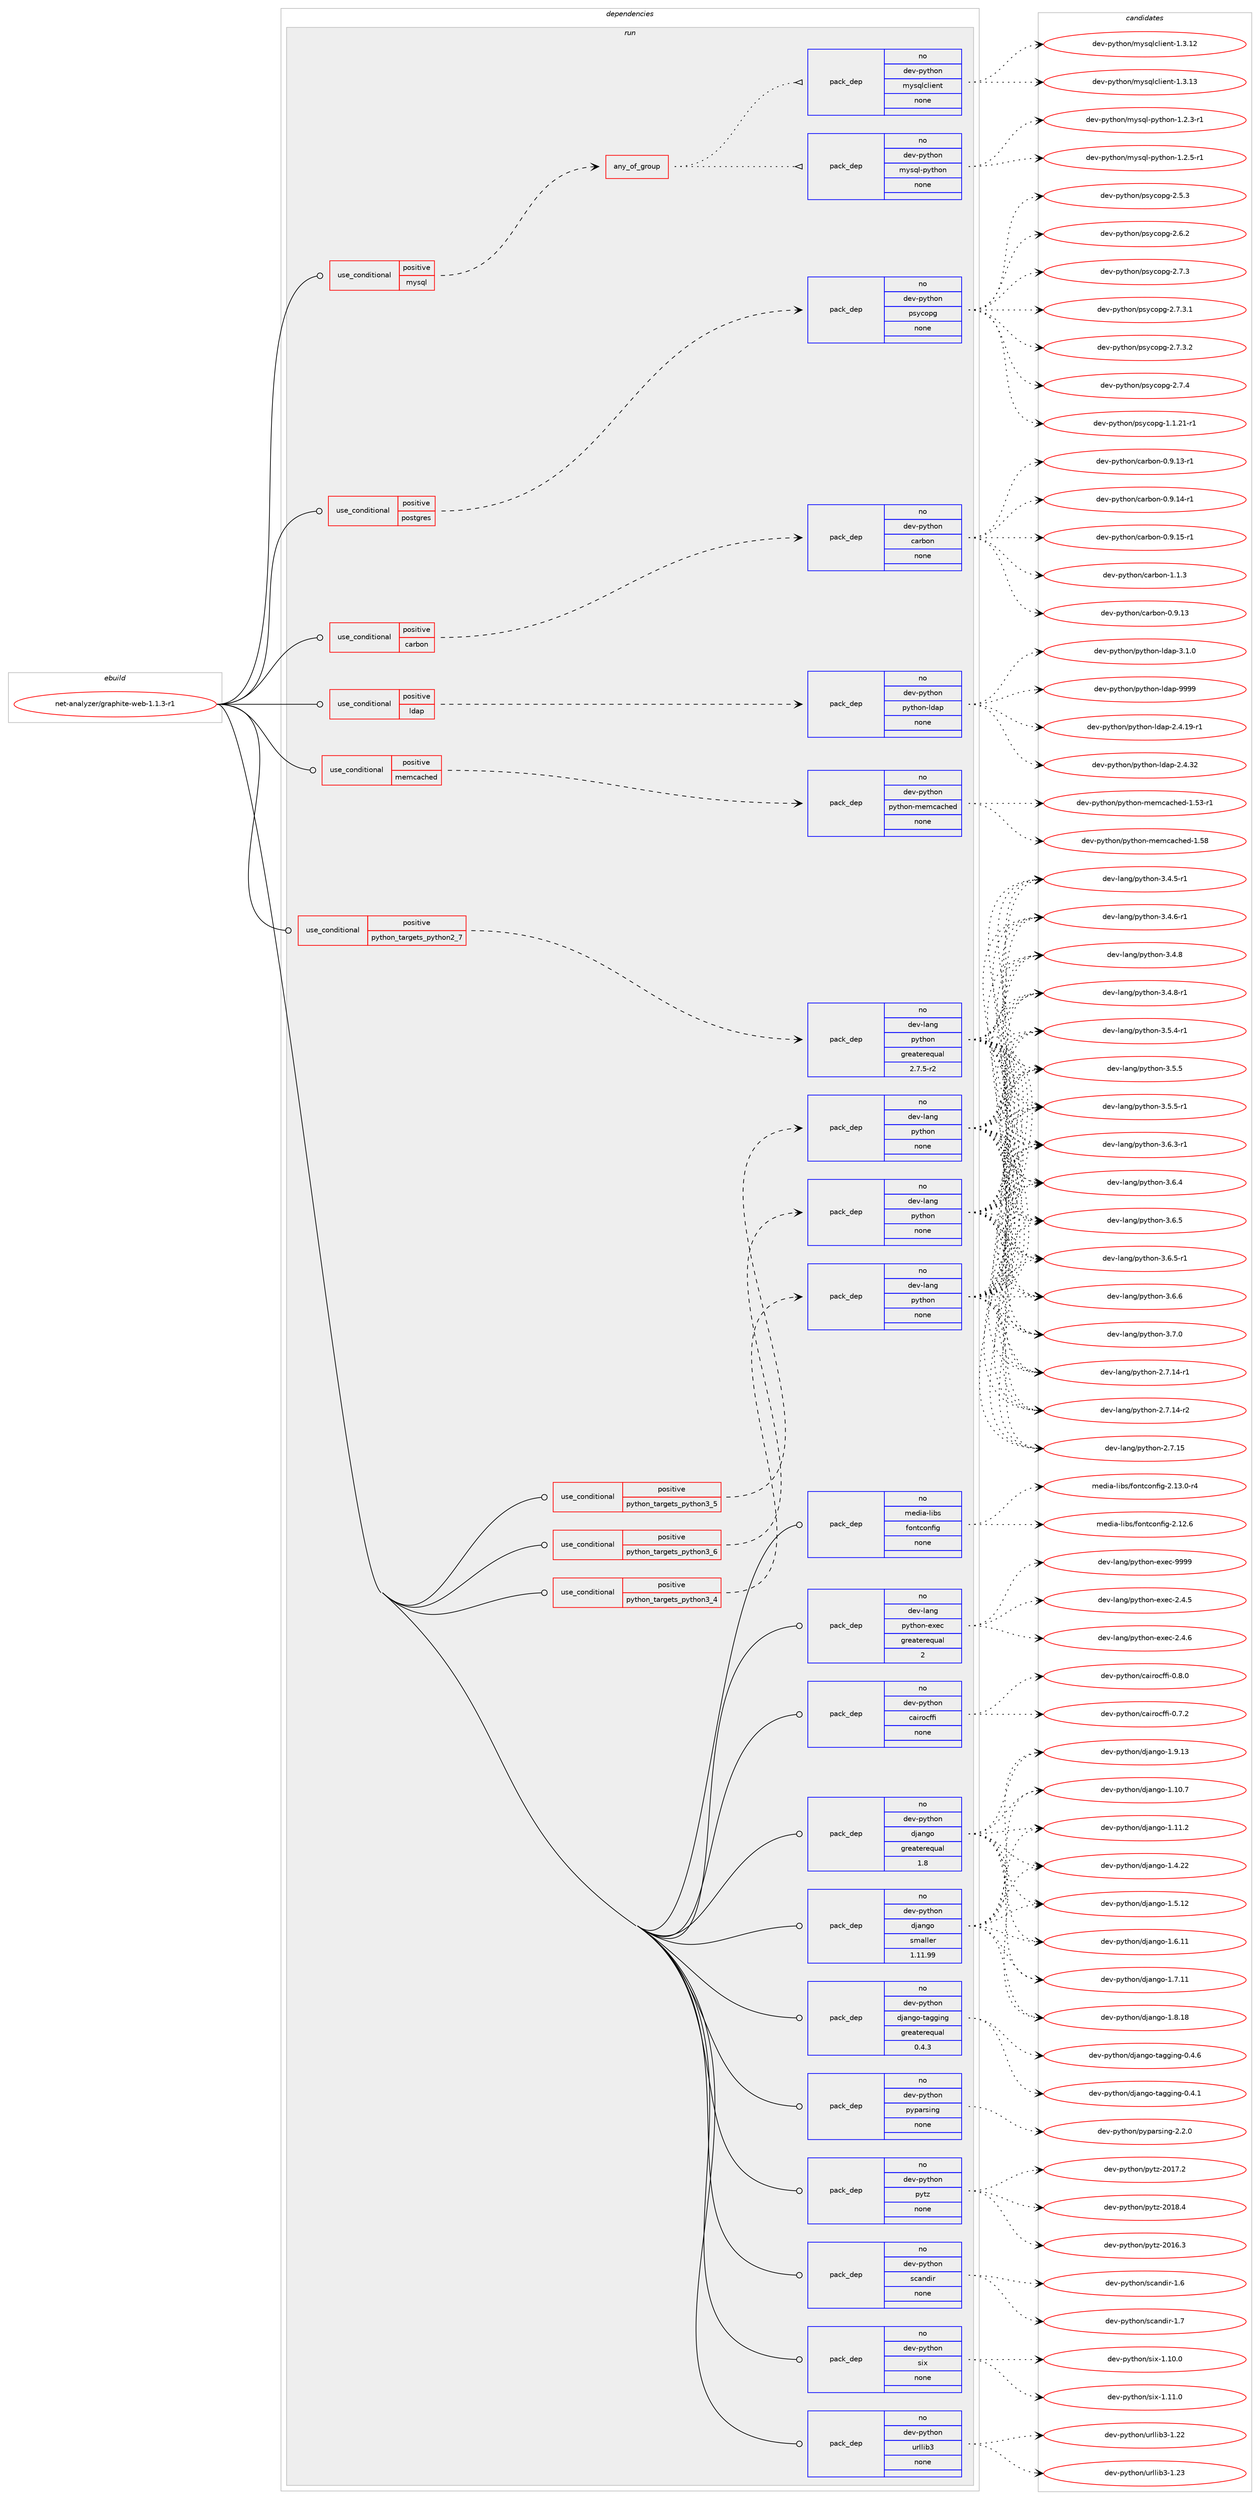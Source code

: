digraph prolog {

# *************
# Graph options
# *************

newrank=true;
concentrate=true;
compound=true;
graph [rankdir=LR,fontname=Helvetica,fontsize=10,ranksep=1.5];#, ranksep=2.5, nodesep=0.2];
edge  [arrowhead=vee];
node  [fontname=Helvetica,fontsize=10];

# **********
# The ebuild
# **********

subgraph cluster_leftcol {
color=gray;
rank=same;
label=<<i>ebuild</i>>;
id [label="net-analyzer/graphite-web-1.1.3-r1", color=red, width=4, href="../net-analyzer/graphite-web-1.1.3-r1.svg"];
}

# ****************
# The dependencies
# ****************

subgraph cluster_midcol {
color=gray;
label=<<i>dependencies</i>>;
subgraph cluster_compile {
fillcolor="#eeeeee";
style=filled;
label=<<i>compile</i>>;
}
subgraph cluster_compileandrun {
fillcolor="#eeeeee";
style=filled;
label=<<i>compile and run</i>>;
}
subgraph cluster_run {
fillcolor="#eeeeee";
style=filled;
label=<<i>run</i>>;
subgraph cond19 {
dependency52 [label=<<TABLE BORDER="0" CELLBORDER="1" CELLSPACING="0" CELLPADDING="4"><TR><TD ROWSPAN="3" CELLPADDING="10">use_conditional</TD></TR><TR><TD>positive</TD></TR><TR><TD>carbon</TD></TR></TABLE>>, shape=none, color=red];
subgraph pack33 {
dependency53 [label=<<TABLE BORDER="0" CELLBORDER="1" CELLSPACING="0" CELLPADDING="4" WIDTH="220"><TR><TD ROWSPAN="6" CELLPADDING="30">pack_dep</TD></TR><TR><TD WIDTH="110">no</TD></TR><TR><TD>dev-python</TD></TR><TR><TD>carbon</TD></TR><TR><TD>none</TD></TR><TR><TD></TD></TR></TABLE>>, shape=none, color=blue];
}
dependency52:e -> dependency53:w [weight=20,style="dashed",arrowhead="vee"];
}
id:e -> dependency52:w [weight=20,style="solid",arrowhead="odot"];
subgraph cond20 {
dependency54 [label=<<TABLE BORDER="0" CELLBORDER="1" CELLSPACING="0" CELLPADDING="4"><TR><TD ROWSPAN="3" CELLPADDING="10">use_conditional</TD></TR><TR><TD>positive</TD></TR><TR><TD>ldap</TD></TR></TABLE>>, shape=none, color=red];
subgraph pack34 {
dependency55 [label=<<TABLE BORDER="0" CELLBORDER="1" CELLSPACING="0" CELLPADDING="4" WIDTH="220"><TR><TD ROWSPAN="6" CELLPADDING="30">pack_dep</TD></TR><TR><TD WIDTH="110">no</TD></TR><TR><TD>dev-python</TD></TR><TR><TD>python-ldap</TD></TR><TR><TD>none</TD></TR><TR><TD></TD></TR></TABLE>>, shape=none, color=blue];
}
dependency54:e -> dependency55:w [weight=20,style="dashed",arrowhead="vee"];
}
id:e -> dependency54:w [weight=20,style="solid",arrowhead="odot"];
subgraph cond21 {
dependency56 [label=<<TABLE BORDER="0" CELLBORDER="1" CELLSPACING="0" CELLPADDING="4"><TR><TD ROWSPAN="3" CELLPADDING="10">use_conditional</TD></TR><TR><TD>positive</TD></TR><TR><TD>memcached</TD></TR></TABLE>>, shape=none, color=red];
subgraph pack35 {
dependency57 [label=<<TABLE BORDER="0" CELLBORDER="1" CELLSPACING="0" CELLPADDING="4" WIDTH="220"><TR><TD ROWSPAN="6" CELLPADDING="30">pack_dep</TD></TR><TR><TD WIDTH="110">no</TD></TR><TR><TD>dev-python</TD></TR><TR><TD>python-memcached</TD></TR><TR><TD>none</TD></TR><TR><TD></TD></TR></TABLE>>, shape=none, color=blue];
}
dependency56:e -> dependency57:w [weight=20,style="dashed",arrowhead="vee"];
}
id:e -> dependency56:w [weight=20,style="solid",arrowhead="odot"];
subgraph cond22 {
dependency58 [label=<<TABLE BORDER="0" CELLBORDER="1" CELLSPACING="0" CELLPADDING="4"><TR><TD ROWSPAN="3" CELLPADDING="10">use_conditional</TD></TR><TR><TD>positive</TD></TR><TR><TD>mysql</TD></TR></TABLE>>, shape=none, color=red];
subgraph any2 {
dependency59 [label=<<TABLE BORDER="0" CELLBORDER="1" CELLSPACING="0" CELLPADDING="4"><TR><TD CELLPADDING="10">any_of_group</TD></TR></TABLE>>, shape=none, color=red];subgraph pack36 {
dependency60 [label=<<TABLE BORDER="0" CELLBORDER="1" CELLSPACING="0" CELLPADDING="4" WIDTH="220"><TR><TD ROWSPAN="6" CELLPADDING="30">pack_dep</TD></TR><TR><TD WIDTH="110">no</TD></TR><TR><TD>dev-python</TD></TR><TR><TD>mysql-python</TD></TR><TR><TD>none</TD></TR><TR><TD></TD></TR></TABLE>>, shape=none, color=blue];
}
dependency59:e -> dependency60:w [weight=20,style="dotted",arrowhead="oinv"];
subgraph pack37 {
dependency61 [label=<<TABLE BORDER="0" CELLBORDER="1" CELLSPACING="0" CELLPADDING="4" WIDTH="220"><TR><TD ROWSPAN="6" CELLPADDING="30">pack_dep</TD></TR><TR><TD WIDTH="110">no</TD></TR><TR><TD>dev-python</TD></TR><TR><TD>mysqlclient</TD></TR><TR><TD>none</TD></TR><TR><TD></TD></TR></TABLE>>, shape=none, color=blue];
}
dependency59:e -> dependency61:w [weight=20,style="dotted",arrowhead="oinv"];
}
dependency58:e -> dependency59:w [weight=20,style="dashed",arrowhead="vee"];
}
id:e -> dependency58:w [weight=20,style="solid",arrowhead="odot"];
subgraph cond23 {
dependency62 [label=<<TABLE BORDER="0" CELLBORDER="1" CELLSPACING="0" CELLPADDING="4"><TR><TD ROWSPAN="3" CELLPADDING="10">use_conditional</TD></TR><TR><TD>positive</TD></TR><TR><TD>postgres</TD></TR></TABLE>>, shape=none, color=red];
subgraph pack38 {
dependency63 [label=<<TABLE BORDER="0" CELLBORDER="1" CELLSPACING="0" CELLPADDING="4" WIDTH="220"><TR><TD ROWSPAN="6" CELLPADDING="30">pack_dep</TD></TR><TR><TD WIDTH="110">no</TD></TR><TR><TD>dev-python</TD></TR><TR><TD>psycopg</TD></TR><TR><TD>none</TD></TR><TR><TD></TD></TR></TABLE>>, shape=none, color=blue];
}
dependency62:e -> dependency63:w [weight=20,style="dashed",arrowhead="vee"];
}
id:e -> dependency62:w [weight=20,style="solid",arrowhead="odot"];
subgraph cond24 {
dependency64 [label=<<TABLE BORDER="0" CELLBORDER="1" CELLSPACING="0" CELLPADDING="4"><TR><TD ROWSPAN="3" CELLPADDING="10">use_conditional</TD></TR><TR><TD>positive</TD></TR><TR><TD>python_targets_python2_7</TD></TR></TABLE>>, shape=none, color=red];
subgraph pack39 {
dependency65 [label=<<TABLE BORDER="0" CELLBORDER="1" CELLSPACING="0" CELLPADDING="4" WIDTH="220"><TR><TD ROWSPAN="6" CELLPADDING="30">pack_dep</TD></TR><TR><TD WIDTH="110">no</TD></TR><TR><TD>dev-lang</TD></TR><TR><TD>python</TD></TR><TR><TD>greaterequal</TD></TR><TR><TD>2.7.5-r2</TD></TR></TABLE>>, shape=none, color=blue];
}
dependency64:e -> dependency65:w [weight=20,style="dashed",arrowhead="vee"];
}
id:e -> dependency64:w [weight=20,style="solid",arrowhead="odot"];
subgraph cond25 {
dependency66 [label=<<TABLE BORDER="0" CELLBORDER="1" CELLSPACING="0" CELLPADDING="4"><TR><TD ROWSPAN="3" CELLPADDING="10">use_conditional</TD></TR><TR><TD>positive</TD></TR><TR><TD>python_targets_python3_4</TD></TR></TABLE>>, shape=none, color=red];
subgraph pack40 {
dependency67 [label=<<TABLE BORDER="0" CELLBORDER="1" CELLSPACING="0" CELLPADDING="4" WIDTH="220"><TR><TD ROWSPAN="6" CELLPADDING="30">pack_dep</TD></TR><TR><TD WIDTH="110">no</TD></TR><TR><TD>dev-lang</TD></TR><TR><TD>python</TD></TR><TR><TD>none</TD></TR><TR><TD></TD></TR></TABLE>>, shape=none, color=blue];
}
dependency66:e -> dependency67:w [weight=20,style="dashed",arrowhead="vee"];
}
id:e -> dependency66:w [weight=20,style="solid",arrowhead="odot"];
subgraph cond26 {
dependency68 [label=<<TABLE BORDER="0" CELLBORDER="1" CELLSPACING="0" CELLPADDING="4"><TR><TD ROWSPAN="3" CELLPADDING="10">use_conditional</TD></TR><TR><TD>positive</TD></TR><TR><TD>python_targets_python3_5</TD></TR></TABLE>>, shape=none, color=red];
subgraph pack41 {
dependency69 [label=<<TABLE BORDER="0" CELLBORDER="1" CELLSPACING="0" CELLPADDING="4" WIDTH="220"><TR><TD ROWSPAN="6" CELLPADDING="30">pack_dep</TD></TR><TR><TD WIDTH="110">no</TD></TR><TR><TD>dev-lang</TD></TR><TR><TD>python</TD></TR><TR><TD>none</TD></TR><TR><TD></TD></TR></TABLE>>, shape=none, color=blue];
}
dependency68:e -> dependency69:w [weight=20,style="dashed",arrowhead="vee"];
}
id:e -> dependency68:w [weight=20,style="solid",arrowhead="odot"];
subgraph cond27 {
dependency70 [label=<<TABLE BORDER="0" CELLBORDER="1" CELLSPACING="0" CELLPADDING="4"><TR><TD ROWSPAN="3" CELLPADDING="10">use_conditional</TD></TR><TR><TD>positive</TD></TR><TR><TD>python_targets_python3_6</TD></TR></TABLE>>, shape=none, color=red];
subgraph pack42 {
dependency71 [label=<<TABLE BORDER="0" CELLBORDER="1" CELLSPACING="0" CELLPADDING="4" WIDTH="220"><TR><TD ROWSPAN="6" CELLPADDING="30">pack_dep</TD></TR><TR><TD WIDTH="110">no</TD></TR><TR><TD>dev-lang</TD></TR><TR><TD>python</TD></TR><TR><TD>none</TD></TR><TR><TD></TD></TR></TABLE>>, shape=none, color=blue];
}
dependency70:e -> dependency71:w [weight=20,style="dashed",arrowhead="vee"];
}
id:e -> dependency70:w [weight=20,style="solid",arrowhead="odot"];
subgraph pack43 {
dependency72 [label=<<TABLE BORDER="0" CELLBORDER="1" CELLSPACING="0" CELLPADDING="4" WIDTH="220"><TR><TD ROWSPAN="6" CELLPADDING="30">pack_dep</TD></TR><TR><TD WIDTH="110">no</TD></TR><TR><TD>dev-lang</TD></TR><TR><TD>python-exec</TD></TR><TR><TD>greaterequal</TD></TR><TR><TD>2</TD></TR></TABLE>>, shape=none, color=blue];
}
id:e -> dependency72:w [weight=20,style="solid",arrowhead="odot"];
subgraph pack44 {
dependency73 [label=<<TABLE BORDER="0" CELLBORDER="1" CELLSPACING="0" CELLPADDING="4" WIDTH="220"><TR><TD ROWSPAN="6" CELLPADDING="30">pack_dep</TD></TR><TR><TD WIDTH="110">no</TD></TR><TR><TD>dev-python</TD></TR><TR><TD>cairocffi</TD></TR><TR><TD>none</TD></TR><TR><TD></TD></TR></TABLE>>, shape=none, color=blue];
}
id:e -> dependency73:w [weight=20,style="solid",arrowhead="odot"];
subgraph pack45 {
dependency74 [label=<<TABLE BORDER="0" CELLBORDER="1" CELLSPACING="0" CELLPADDING="4" WIDTH="220"><TR><TD ROWSPAN="6" CELLPADDING="30">pack_dep</TD></TR><TR><TD WIDTH="110">no</TD></TR><TR><TD>dev-python</TD></TR><TR><TD>django</TD></TR><TR><TD>greaterequal</TD></TR><TR><TD>1.8</TD></TR></TABLE>>, shape=none, color=blue];
}
id:e -> dependency74:w [weight=20,style="solid",arrowhead="odot"];
subgraph pack46 {
dependency75 [label=<<TABLE BORDER="0" CELLBORDER="1" CELLSPACING="0" CELLPADDING="4" WIDTH="220"><TR><TD ROWSPAN="6" CELLPADDING="30">pack_dep</TD></TR><TR><TD WIDTH="110">no</TD></TR><TR><TD>dev-python</TD></TR><TR><TD>django</TD></TR><TR><TD>smaller</TD></TR><TR><TD>1.11.99</TD></TR></TABLE>>, shape=none, color=blue];
}
id:e -> dependency75:w [weight=20,style="solid",arrowhead="odot"];
subgraph pack47 {
dependency76 [label=<<TABLE BORDER="0" CELLBORDER="1" CELLSPACING="0" CELLPADDING="4" WIDTH="220"><TR><TD ROWSPAN="6" CELLPADDING="30">pack_dep</TD></TR><TR><TD WIDTH="110">no</TD></TR><TR><TD>dev-python</TD></TR><TR><TD>django-tagging</TD></TR><TR><TD>greaterequal</TD></TR><TR><TD>0.4.3</TD></TR></TABLE>>, shape=none, color=blue];
}
id:e -> dependency76:w [weight=20,style="solid",arrowhead="odot"];
subgraph pack48 {
dependency77 [label=<<TABLE BORDER="0" CELLBORDER="1" CELLSPACING="0" CELLPADDING="4" WIDTH="220"><TR><TD ROWSPAN="6" CELLPADDING="30">pack_dep</TD></TR><TR><TD WIDTH="110">no</TD></TR><TR><TD>dev-python</TD></TR><TR><TD>pyparsing</TD></TR><TR><TD>none</TD></TR><TR><TD></TD></TR></TABLE>>, shape=none, color=blue];
}
id:e -> dependency77:w [weight=20,style="solid",arrowhead="odot"];
subgraph pack49 {
dependency78 [label=<<TABLE BORDER="0" CELLBORDER="1" CELLSPACING="0" CELLPADDING="4" WIDTH="220"><TR><TD ROWSPAN="6" CELLPADDING="30">pack_dep</TD></TR><TR><TD WIDTH="110">no</TD></TR><TR><TD>dev-python</TD></TR><TR><TD>pytz</TD></TR><TR><TD>none</TD></TR><TR><TD></TD></TR></TABLE>>, shape=none, color=blue];
}
id:e -> dependency78:w [weight=20,style="solid",arrowhead="odot"];
subgraph pack50 {
dependency79 [label=<<TABLE BORDER="0" CELLBORDER="1" CELLSPACING="0" CELLPADDING="4" WIDTH="220"><TR><TD ROWSPAN="6" CELLPADDING="30">pack_dep</TD></TR><TR><TD WIDTH="110">no</TD></TR><TR><TD>dev-python</TD></TR><TR><TD>scandir</TD></TR><TR><TD>none</TD></TR><TR><TD></TD></TR></TABLE>>, shape=none, color=blue];
}
id:e -> dependency79:w [weight=20,style="solid",arrowhead="odot"];
subgraph pack51 {
dependency80 [label=<<TABLE BORDER="0" CELLBORDER="1" CELLSPACING="0" CELLPADDING="4" WIDTH="220"><TR><TD ROWSPAN="6" CELLPADDING="30">pack_dep</TD></TR><TR><TD WIDTH="110">no</TD></TR><TR><TD>dev-python</TD></TR><TR><TD>six</TD></TR><TR><TD>none</TD></TR><TR><TD></TD></TR></TABLE>>, shape=none, color=blue];
}
id:e -> dependency80:w [weight=20,style="solid",arrowhead="odot"];
subgraph pack52 {
dependency81 [label=<<TABLE BORDER="0" CELLBORDER="1" CELLSPACING="0" CELLPADDING="4" WIDTH="220"><TR><TD ROWSPAN="6" CELLPADDING="30">pack_dep</TD></TR><TR><TD WIDTH="110">no</TD></TR><TR><TD>dev-python</TD></TR><TR><TD>urllib3</TD></TR><TR><TD>none</TD></TR><TR><TD></TD></TR></TABLE>>, shape=none, color=blue];
}
id:e -> dependency81:w [weight=20,style="solid",arrowhead="odot"];
subgraph pack53 {
dependency82 [label=<<TABLE BORDER="0" CELLBORDER="1" CELLSPACING="0" CELLPADDING="4" WIDTH="220"><TR><TD ROWSPAN="6" CELLPADDING="30">pack_dep</TD></TR><TR><TD WIDTH="110">no</TD></TR><TR><TD>media-libs</TD></TR><TR><TD>fontconfig</TD></TR><TR><TD>none</TD></TR><TR><TD></TD></TR></TABLE>>, shape=none, color=blue];
}
id:e -> dependency82:w [weight=20,style="solid",arrowhead="odot"];
}
}

# **************
# The candidates
# **************

subgraph cluster_choices {
rank=same;
color=gray;
label=<<i>candidates</i>>;

subgraph choice33 {
color=black;
nodesep=1;
choice100101118451121211161041111104799971149811111045484657464951 [label="dev-python/carbon-0.9.13", color=red, width=4,href="../dev-python/carbon-0.9.13.svg"];
choice1001011184511212111610411111047999711498111110454846574649514511449 [label="dev-python/carbon-0.9.13-r1", color=red, width=4,href="../dev-python/carbon-0.9.13-r1.svg"];
choice1001011184511212111610411111047999711498111110454846574649524511449 [label="dev-python/carbon-0.9.14-r1", color=red, width=4,href="../dev-python/carbon-0.9.14-r1.svg"];
choice1001011184511212111610411111047999711498111110454846574649534511449 [label="dev-python/carbon-0.9.15-r1", color=red, width=4,href="../dev-python/carbon-0.9.15-r1.svg"];
choice1001011184511212111610411111047999711498111110454946494651 [label="dev-python/carbon-1.1.3", color=red, width=4,href="../dev-python/carbon-1.1.3.svg"];
dependency53:e -> choice100101118451121211161041111104799971149811111045484657464951:w [style=dotted,weight="100"];
dependency53:e -> choice1001011184511212111610411111047999711498111110454846574649514511449:w [style=dotted,weight="100"];
dependency53:e -> choice1001011184511212111610411111047999711498111110454846574649524511449:w [style=dotted,weight="100"];
dependency53:e -> choice1001011184511212111610411111047999711498111110454846574649534511449:w [style=dotted,weight="100"];
dependency53:e -> choice1001011184511212111610411111047999711498111110454946494651:w [style=dotted,weight="100"];
}
subgraph choice34 {
color=black;
nodesep=1;
choice10010111845112121116104111110471121211161041111104510810097112455046524649574511449 [label="dev-python/python-ldap-2.4.19-r1", color=red, width=4,href="../dev-python/python-ldap-2.4.19-r1.svg"];
choice1001011184511212111610411111047112121116104111110451081009711245504652465150 [label="dev-python/python-ldap-2.4.32", color=red, width=4,href="../dev-python/python-ldap-2.4.32.svg"];
choice10010111845112121116104111110471121211161041111104510810097112455146494648 [label="dev-python/python-ldap-3.1.0", color=red, width=4,href="../dev-python/python-ldap-3.1.0.svg"];
choice100101118451121211161041111104711212111610411111045108100971124557575757 [label="dev-python/python-ldap-9999", color=red, width=4,href="../dev-python/python-ldap-9999.svg"];
dependency55:e -> choice10010111845112121116104111110471121211161041111104510810097112455046524649574511449:w [style=dotted,weight="100"];
dependency55:e -> choice1001011184511212111610411111047112121116104111110451081009711245504652465150:w [style=dotted,weight="100"];
dependency55:e -> choice10010111845112121116104111110471121211161041111104510810097112455146494648:w [style=dotted,weight="100"];
dependency55:e -> choice100101118451121211161041111104711212111610411111045108100971124557575757:w [style=dotted,weight="100"];
}
subgraph choice35 {
color=black;
nodesep=1;
choice10010111845112121116104111110471121211161041111104510910110999979910410110045494653514511449 [label="dev-python/python-memcached-1.53-r1", color=red, width=4,href="../dev-python/python-memcached-1.53-r1.svg"];
choice1001011184511212111610411111047112121116104111110451091011099997991041011004549465356 [label="dev-python/python-memcached-1.58", color=red, width=4,href="../dev-python/python-memcached-1.58.svg"];
dependency57:e -> choice10010111845112121116104111110471121211161041111104510910110999979910410110045494653514511449:w [style=dotted,weight="100"];
dependency57:e -> choice1001011184511212111610411111047112121116104111110451091011099997991041011004549465356:w [style=dotted,weight="100"];
}
subgraph choice36 {
color=black;
nodesep=1;
choice1001011184511212111610411111047109121115113108451121211161041111104549465046514511449 [label="dev-python/mysql-python-1.2.3-r1", color=red, width=4,href="../dev-python/mysql-python-1.2.3-r1.svg"];
choice1001011184511212111610411111047109121115113108451121211161041111104549465046534511449 [label="dev-python/mysql-python-1.2.5-r1", color=red, width=4,href="../dev-python/mysql-python-1.2.5-r1.svg"];
dependency60:e -> choice1001011184511212111610411111047109121115113108451121211161041111104549465046514511449:w [style=dotted,weight="100"];
dependency60:e -> choice1001011184511212111610411111047109121115113108451121211161041111104549465046534511449:w [style=dotted,weight="100"];
}
subgraph choice37 {
color=black;
nodesep=1;
choice10010111845112121116104111110471091211151131089910810510111011645494651464950 [label="dev-python/mysqlclient-1.3.12", color=red, width=4,href="../dev-python/mysqlclient-1.3.12.svg"];
choice10010111845112121116104111110471091211151131089910810510111011645494651464951 [label="dev-python/mysqlclient-1.3.13", color=red, width=4,href="../dev-python/mysqlclient-1.3.13.svg"];
dependency61:e -> choice10010111845112121116104111110471091211151131089910810510111011645494651464950:w [style=dotted,weight="100"];
dependency61:e -> choice10010111845112121116104111110471091211151131089910810510111011645494651464951:w [style=dotted,weight="100"];
}
subgraph choice38 {
color=black;
nodesep=1;
choice100101118451121211161041111104711211512199111112103454946494650494511449 [label="dev-python/psycopg-1.1.21-r1", color=red, width=4,href="../dev-python/psycopg-1.1.21-r1.svg"];
choice100101118451121211161041111104711211512199111112103455046534651 [label="dev-python/psycopg-2.5.3", color=red, width=4,href="../dev-python/psycopg-2.5.3.svg"];
choice100101118451121211161041111104711211512199111112103455046544650 [label="dev-python/psycopg-2.6.2", color=red, width=4,href="../dev-python/psycopg-2.6.2.svg"];
choice100101118451121211161041111104711211512199111112103455046554651 [label="dev-python/psycopg-2.7.3", color=red, width=4,href="../dev-python/psycopg-2.7.3.svg"];
choice1001011184511212111610411111047112115121991111121034550465546514649 [label="dev-python/psycopg-2.7.3.1", color=red, width=4,href="../dev-python/psycopg-2.7.3.1.svg"];
choice1001011184511212111610411111047112115121991111121034550465546514650 [label="dev-python/psycopg-2.7.3.2", color=red, width=4,href="../dev-python/psycopg-2.7.3.2.svg"];
choice100101118451121211161041111104711211512199111112103455046554652 [label="dev-python/psycopg-2.7.4", color=red, width=4,href="../dev-python/psycopg-2.7.4.svg"];
dependency63:e -> choice100101118451121211161041111104711211512199111112103454946494650494511449:w [style=dotted,weight="100"];
dependency63:e -> choice100101118451121211161041111104711211512199111112103455046534651:w [style=dotted,weight="100"];
dependency63:e -> choice100101118451121211161041111104711211512199111112103455046544650:w [style=dotted,weight="100"];
dependency63:e -> choice100101118451121211161041111104711211512199111112103455046554651:w [style=dotted,weight="100"];
dependency63:e -> choice1001011184511212111610411111047112115121991111121034550465546514649:w [style=dotted,weight="100"];
dependency63:e -> choice1001011184511212111610411111047112115121991111121034550465546514650:w [style=dotted,weight="100"];
dependency63:e -> choice100101118451121211161041111104711211512199111112103455046554652:w [style=dotted,weight="100"];
}
subgraph choice39 {
color=black;
nodesep=1;
choice100101118451089711010347112121116104111110455046554649524511449 [label="dev-lang/python-2.7.14-r1", color=red, width=4,href="../dev-lang/python-2.7.14-r1.svg"];
choice100101118451089711010347112121116104111110455046554649524511450 [label="dev-lang/python-2.7.14-r2", color=red, width=4,href="../dev-lang/python-2.7.14-r2.svg"];
choice10010111845108971101034711212111610411111045504655464953 [label="dev-lang/python-2.7.15", color=red, width=4,href="../dev-lang/python-2.7.15.svg"];
choice1001011184510897110103471121211161041111104551465246534511449 [label="dev-lang/python-3.4.5-r1", color=red, width=4,href="../dev-lang/python-3.4.5-r1.svg"];
choice1001011184510897110103471121211161041111104551465246544511449 [label="dev-lang/python-3.4.6-r1", color=red, width=4,href="../dev-lang/python-3.4.6-r1.svg"];
choice100101118451089711010347112121116104111110455146524656 [label="dev-lang/python-3.4.8", color=red, width=4,href="../dev-lang/python-3.4.8.svg"];
choice1001011184510897110103471121211161041111104551465246564511449 [label="dev-lang/python-3.4.8-r1", color=red, width=4,href="../dev-lang/python-3.4.8-r1.svg"];
choice1001011184510897110103471121211161041111104551465346524511449 [label="dev-lang/python-3.5.4-r1", color=red, width=4,href="../dev-lang/python-3.5.4-r1.svg"];
choice100101118451089711010347112121116104111110455146534653 [label="dev-lang/python-3.5.5", color=red, width=4,href="../dev-lang/python-3.5.5.svg"];
choice1001011184510897110103471121211161041111104551465346534511449 [label="dev-lang/python-3.5.5-r1", color=red, width=4,href="../dev-lang/python-3.5.5-r1.svg"];
choice1001011184510897110103471121211161041111104551465446514511449 [label="dev-lang/python-3.6.3-r1", color=red, width=4,href="../dev-lang/python-3.6.3-r1.svg"];
choice100101118451089711010347112121116104111110455146544652 [label="dev-lang/python-3.6.4", color=red, width=4,href="../dev-lang/python-3.6.4.svg"];
choice100101118451089711010347112121116104111110455146544653 [label="dev-lang/python-3.6.5", color=red, width=4,href="../dev-lang/python-3.6.5.svg"];
choice1001011184510897110103471121211161041111104551465446534511449 [label="dev-lang/python-3.6.5-r1", color=red, width=4,href="../dev-lang/python-3.6.5-r1.svg"];
choice100101118451089711010347112121116104111110455146544654 [label="dev-lang/python-3.6.6", color=red, width=4,href="../dev-lang/python-3.6.6.svg"];
choice100101118451089711010347112121116104111110455146554648 [label="dev-lang/python-3.7.0", color=red, width=4,href="../dev-lang/python-3.7.0.svg"];
dependency65:e -> choice100101118451089711010347112121116104111110455046554649524511449:w [style=dotted,weight="100"];
dependency65:e -> choice100101118451089711010347112121116104111110455046554649524511450:w [style=dotted,weight="100"];
dependency65:e -> choice10010111845108971101034711212111610411111045504655464953:w [style=dotted,weight="100"];
dependency65:e -> choice1001011184510897110103471121211161041111104551465246534511449:w [style=dotted,weight="100"];
dependency65:e -> choice1001011184510897110103471121211161041111104551465246544511449:w [style=dotted,weight="100"];
dependency65:e -> choice100101118451089711010347112121116104111110455146524656:w [style=dotted,weight="100"];
dependency65:e -> choice1001011184510897110103471121211161041111104551465246564511449:w [style=dotted,weight="100"];
dependency65:e -> choice1001011184510897110103471121211161041111104551465346524511449:w [style=dotted,weight="100"];
dependency65:e -> choice100101118451089711010347112121116104111110455146534653:w [style=dotted,weight="100"];
dependency65:e -> choice1001011184510897110103471121211161041111104551465346534511449:w [style=dotted,weight="100"];
dependency65:e -> choice1001011184510897110103471121211161041111104551465446514511449:w [style=dotted,weight="100"];
dependency65:e -> choice100101118451089711010347112121116104111110455146544652:w [style=dotted,weight="100"];
dependency65:e -> choice100101118451089711010347112121116104111110455146544653:w [style=dotted,weight="100"];
dependency65:e -> choice1001011184510897110103471121211161041111104551465446534511449:w [style=dotted,weight="100"];
dependency65:e -> choice100101118451089711010347112121116104111110455146544654:w [style=dotted,weight="100"];
dependency65:e -> choice100101118451089711010347112121116104111110455146554648:w [style=dotted,weight="100"];
}
subgraph choice40 {
color=black;
nodesep=1;
choice100101118451089711010347112121116104111110455046554649524511449 [label="dev-lang/python-2.7.14-r1", color=red, width=4,href="../dev-lang/python-2.7.14-r1.svg"];
choice100101118451089711010347112121116104111110455046554649524511450 [label="dev-lang/python-2.7.14-r2", color=red, width=4,href="../dev-lang/python-2.7.14-r2.svg"];
choice10010111845108971101034711212111610411111045504655464953 [label="dev-lang/python-2.7.15", color=red, width=4,href="../dev-lang/python-2.7.15.svg"];
choice1001011184510897110103471121211161041111104551465246534511449 [label="dev-lang/python-3.4.5-r1", color=red, width=4,href="../dev-lang/python-3.4.5-r1.svg"];
choice1001011184510897110103471121211161041111104551465246544511449 [label="dev-lang/python-3.4.6-r1", color=red, width=4,href="../dev-lang/python-3.4.6-r1.svg"];
choice100101118451089711010347112121116104111110455146524656 [label="dev-lang/python-3.4.8", color=red, width=4,href="../dev-lang/python-3.4.8.svg"];
choice1001011184510897110103471121211161041111104551465246564511449 [label="dev-lang/python-3.4.8-r1", color=red, width=4,href="../dev-lang/python-3.4.8-r1.svg"];
choice1001011184510897110103471121211161041111104551465346524511449 [label="dev-lang/python-3.5.4-r1", color=red, width=4,href="../dev-lang/python-3.5.4-r1.svg"];
choice100101118451089711010347112121116104111110455146534653 [label="dev-lang/python-3.5.5", color=red, width=4,href="../dev-lang/python-3.5.5.svg"];
choice1001011184510897110103471121211161041111104551465346534511449 [label="dev-lang/python-3.5.5-r1", color=red, width=4,href="../dev-lang/python-3.5.5-r1.svg"];
choice1001011184510897110103471121211161041111104551465446514511449 [label="dev-lang/python-3.6.3-r1", color=red, width=4,href="../dev-lang/python-3.6.3-r1.svg"];
choice100101118451089711010347112121116104111110455146544652 [label="dev-lang/python-3.6.4", color=red, width=4,href="../dev-lang/python-3.6.4.svg"];
choice100101118451089711010347112121116104111110455146544653 [label="dev-lang/python-3.6.5", color=red, width=4,href="../dev-lang/python-3.6.5.svg"];
choice1001011184510897110103471121211161041111104551465446534511449 [label="dev-lang/python-3.6.5-r1", color=red, width=4,href="../dev-lang/python-3.6.5-r1.svg"];
choice100101118451089711010347112121116104111110455146544654 [label="dev-lang/python-3.6.6", color=red, width=4,href="../dev-lang/python-3.6.6.svg"];
choice100101118451089711010347112121116104111110455146554648 [label="dev-lang/python-3.7.0", color=red, width=4,href="../dev-lang/python-3.7.0.svg"];
dependency67:e -> choice100101118451089711010347112121116104111110455046554649524511449:w [style=dotted,weight="100"];
dependency67:e -> choice100101118451089711010347112121116104111110455046554649524511450:w [style=dotted,weight="100"];
dependency67:e -> choice10010111845108971101034711212111610411111045504655464953:w [style=dotted,weight="100"];
dependency67:e -> choice1001011184510897110103471121211161041111104551465246534511449:w [style=dotted,weight="100"];
dependency67:e -> choice1001011184510897110103471121211161041111104551465246544511449:w [style=dotted,weight="100"];
dependency67:e -> choice100101118451089711010347112121116104111110455146524656:w [style=dotted,weight="100"];
dependency67:e -> choice1001011184510897110103471121211161041111104551465246564511449:w [style=dotted,weight="100"];
dependency67:e -> choice1001011184510897110103471121211161041111104551465346524511449:w [style=dotted,weight="100"];
dependency67:e -> choice100101118451089711010347112121116104111110455146534653:w [style=dotted,weight="100"];
dependency67:e -> choice1001011184510897110103471121211161041111104551465346534511449:w [style=dotted,weight="100"];
dependency67:e -> choice1001011184510897110103471121211161041111104551465446514511449:w [style=dotted,weight="100"];
dependency67:e -> choice100101118451089711010347112121116104111110455146544652:w [style=dotted,weight="100"];
dependency67:e -> choice100101118451089711010347112121116104111110455146544653:w [style=dotted,weight="100"];
dependency67:e -> choice1001011184510897110103471121211161041111104551465446534511449:w [style=dotted,weight="100"];
dependency67:e -> choice100101118451089711010347112121116104111110455146544654:w [style=dotted,weight="100"];
dependency67:e -> choice100101118451089711010347112121116104111110455146554648:w [style=dotted,weight="100"];
}
subgraph choice41 {
color=black;
nodesep=1;
choice100101118451089711010347112121116104111110455046554649524511449 [label="dev-lang/python-2.7.14-r1", color=red, width=4,href="../dev-lang/python-2.7.14-r1.svg"];
choice100101118451089711010347112121116104111110455046554649524511450 [label="dev-lang/python-2.7.14-r2", color=red, width=4,href="../dev-lang/python-2.7.14-r2.svg"];
choice10010111845108971101034711212111610411111045504655464953 [label="dev-lang/python-2.7.15", color=red, width=4,href="../dev-lang/python-2.7.15.svg"];
choice1001011184510897110103471121211161041111104551465246534511449 [label="dev-lang/python-3.4.5-r1", color=red, width=4,href="../dev-lang/python-3.4.5-r1.svg"];
choice1001011184510897110103471121211161041111104551465246544511449 [label="dev-lang/python-3.4.6-r1", color=red, width=4,href="../dev-lang/python-3.4.6-r1.svg"];
choice100101118451089711010347112121116104111110455146524656 [label="dev-lang/python-3.4.8", color=red, width=4,href="../dev-lang/python-3.4.8.svg"];
choice1001011184510897110103471121211161041111104551465246564511449 [label="dev-lang/python-3.4.8-r1", color=red, width=4,href="../dev-lang/python-3.4.8-r1.svg"];
choice1001011184510897110103471121211161041111104551465346524511449 [label="dev-lang/python-3.5.4-r1", color=red, width=4,href="../dev-lang/python-3.5.4-r1.svg"];
choice100101118451089711010347112121116104111110455146534653 [label="dev-lang/python-3.5.5", color=red, width=4,href="../dev-lang/python-3.5.5.svg"];
choice1001011184510897110103471121211161041111104551465346534511449 [label="dev-lang/python-3.5.5-r1", color=red, width=4,href="../dev-lang/python-3.5.5-r1.svg"];
choice1001011184510897110103471121211161041111104551465446514511449 [label="dev-lang/python-3.6.3-r1", color=red, width=4,href="../dev-lang/python-3.6.3-r1.svg"];
choice100101118451089711010347112121116104111110455146544652 [label="dev-lang/python-3.6.4", color=red, width=4,href="../dev-lang/python-3.6.4.svg"];
choice100101118451089711010347112121116104111110455146544653 [label="dev-lang/python-3.6.5", color=red, width=4,href="../dev-lang/python-3.6.5.svg"];
choice1001011184510897110103471121211161041111104551465446534511449 [label="dev-lang/python-3.6.5-r1", color=red, width=4,href="../dev-lang/python-3.6.5-r1.svg"];
choice100101118451089711010347112121116104111110455146544654 [label="dev-lang/python-3.6.6", color=red, width=4,href="../dev-lang/python-3.6.6.svg"];
choice100101118451089711010347112121116104111110455146554648 [label="dev-lang/python-3.7.0", color=red, width=4,href="../dev-lang/python-3.7.0.svg"];
dependency69:e -> choice100101118451089711010347112121116104111110455046554649524511449:w [style=dotted,weight="100"];
dependency69:e -> choice100101118451089711010347112121116104111110455046554649524511450:w [style=dotted,weight="100"];
dependency69:e -> choice10010111845108971101034711212111610411111045504655464953:w [style=dotted,weight="100"];
dependency69:e -> choice1001011184510897110103471121211161041111104551465246534511449:w [style=dotted,weight="100"];
dependency69:e -> choice1001011184510897110103471121211161041111104551465246544511449:w [style=dotted,weight="100"];
dependency69:e -> choice100101118451089711010347112121116104111110455146524656:w [style=dotted,weight="100"];
dependency69:e -> choice1001011184510897110103471121211161041111104551465246564511449:w [style=dotted,weight="100"];
dependency69:e -> choice1001011184510897110103471121211161041111104551465346524511449:w [style=dotted,weight="100"];
dependency69:e -> choice100101118451089711010347112121116104111110455146534653:w [style=dotted,weight="100"];
dependency69:e -> choice1001011184510897110103471121211161041111104551465346534511449:w [style=dotted,weight="100"];
dependency69:e -> choice1001011184510897110103471121211161041111104551465446514511449:w [style=dotted,weight="100"];
dependency69:e -> choice100101118451089711010347112121116104111110455146544652:w [style=dotted,weight="100"];
dependency69:e -> choice100101118451089711010347112121116104111110455146544653:w [style=dotted,weight="100"];
dependency69:e -> choice1001011184510897110103471121211161041111104551465446534511449:w [style=dotted,weight="100"];
dependency69:e -> choice100101118451089711010347112121116104111110455146544654:w [style=dotted,weight="100"];
dependency69:e -> choice100101118451089711010347112121116104111110455146554648:w [style=dotted,weight="100"];
}
subgraph choice42 {
color=black;
nodesep=1;
choice100101118451089711010347112121116104111110455046554649524511449 [label="dev-lang/python-2.7.14-r1", color=red, width=4,href="../dev-lang/python-2.7.14-r1.svg"];
choice100101118451089711010347112121116104111110455046554649524511450 [label="dev-lang/python-2.7.14-r2", color=red, width=4,href="../dev-lang/python-2.7.14-r2.svg"];
choice10010111845108971101034711212111610411111045504655464953 [label="dev-lang/python-2.7.15", color=red, width=4,href="../dev-lang/python-2.7.15.svg"];
choice1001011184510897110103471121211161041111104551465246534511449 [label="dev-lang/python-3.4.5-r1", color=red, width=4,href="../dev-lang/python-3.4.5-r1.svg"];
choice1001011184510897110103471121211161041111104551465246544511449 [label="dev-lang/python-3.4.6-r1", color=red, width=4,href="../dev-lang/python-3.4.6-r1.svg"];
choice100101118451089711010347112121116104111110455146524656 [label="dev-lang/python-3.4.8", color=red, width=4,href="../dev-lang/python-3.4.8.svg"];
choice1001011184510897110103471121211161041111104551465246564511449 [label="dev-lang/python-3.4.8-r1", color=red, width=4,href="../dev-lang/python-3.4.8-r1.svg"];
choice1001011184510897110103471121211161041111104551465346524511449 [label="dev-lang/python-3.5.4-r1", color=red, width=4,href="../dev-lang/python-3.5.4-r1.svg"];
choice100101118451089711010347112121116104111110455146534653 [label="dev-lang/python-3.5.5", color=red, width=4,href="../dev-lang/python-3.5.5.svg"];
choice1001011184510897110103471121211161041111104551465346534511449 [label="dev-lang/python-3.5.5-r1", color=red, width=4,href="../dev-lang/python-3.5.5-r1.svg"];
choice1001011184510897110103471121211161041111104551465446514511449 [label="dev-lang/python-3.6.3-r1", color=red, width=4,href="../dev-lang/python-3.6.3-r1.svg"];
choice100101118451089711010347112121116104111110455146544652 [label="dev-lang/python-3.6.4", color=red, width=4,href="../dev-lang/python-3.6.4.svg"];
choice100101118451089711010347112121116104111110455146544653 [label="dev-lang/python-3.6.5", color=red, width=4,href="../dev-lang/python-3.6.5.svg"];
choice1001011184510897110103471121211161041111104551465446534511449 [label="dev-lang/python-3.6.5-r1", color=red, width=4,href="../dev-lang/python-3.6.5-r1.svg"];
choice100101118451089711010347112121116104111110455146544654 [label="dev-lang/python-3.6.6", color=red, width=4,href="../dev-lang/python-3.6.6.svg"];
choice100101118451089711010347112121116104111110455146554648 [label="dev-lang/python-3.7.0", color=red, width=4,href="../dev-lang/python-3.7.0.svg"];
dependency71:e -> choice100101118451089711010347112121116104111110455046554649524511449:w [style=dotted,weight="100"];
dependency71:e -> choice100101118451089711010347112121116104111110455046554649524511450:w [style=dotted,weight="100"];
dependency71:e -> choice10010111845108971101034711212111610411111045504655464953:w [style=dotted,weight="100"];
dependency71:e -> choice1001011184510897110103471121211161041111104551465246534511449:w [style=dotted,weight="100"];
dependency71:e -> choice1001011184510897110103471121211161041111104551465246544511449:w [style=dotted,weight="100"];
dependency71:e -> choice100101118451089711010347112121116104111110455146524656:w [style=dotted,weight="100"];
dependency71:e -> choice1001011184510897110103471121211161041111104551465246564511449:w [style=dotted,weight="100"];
dependency71:e -> choice1001011184510897110103471121211161041111104551465346524511449:w [style=dotted,weight="100"];
dependency71:e -> choice100101118451089711010347112121116104111110455146534653:w [style=dotted,weight="100"];
dependency71:e -> choice1001011184510897110103471121211161041111104551465346534511449:w [style=dotted,weight="100"];
dependency71:e -> choice1001011184510897110103471121211161041111104551465446514511449:w [style=dotted,weight="100"];
dependency71:e -> choice100101118451089711010347112121116104111110455146544652:w [style=dotted,weight="100"];
dependency71:e -> choice100101118451089711010347112121116104111110455146544653:w [style=dotted,weight="100"];
dependency71:e -> choice1001011184510897110103471121211161041111104551465446534511449:w [style=dotted,weight="100"];
dependency71:e -> choice100101118451089711010347112121116104111110455146544654:w [style=dotted,weight="100"];
dependency71:e -> choice100101118451089711010347112121116104111110455146554648:w [style=dotted,weight="100"];
}
subgraph choice43 {
color=black;
nodesep=1;
choice1001011184510897110103471121211161041111104510112010199455046524653 [label="dev-lang/python-exec-2.4.5", color=red, width=4,href="../dev-lang/python-exec-2.4.5.svg"];
choice1001011184510897110103471121211161041111104510112010199455046524654 [label="dev-lang/python-exec-2.4.6", color=red, width=4,href="../dev-lang/python-exec-2.4.6.svg"];
choice10010111845108971101034711212111610411111045101120101994557575757 [label="dev-lang/python-exec-9999", color=red, width=4,href="../dev-lang/python-exec-9999.svg"];
dependency72:e -> choice1001011184510897110103471121211161041111104510112010199455046524653:w [style=dotted,weight="100"];
dependency72:e -> choice1001011184510897110103471121211161041111104510112010199455046524654:w [style=dotted,weight="100"];
dependency72:e -> choice10010111845108971101034711212111610411111045101120101994557575757:w [style=dotted,weight="100"];
}
subgraph choice44 {
color=black;
nodesep=1;
choice1001011184511212111610411111047999710511411199102102105454846554650 [label="dev-python/cairocffi-0.7.2", color=red, width=4,href="../dev-python/cairocffi-0.7.2.svg"];
choice1001011184511212111610411111047999710511411199102102105454846564648 [label="dev-python/cairocffi-0.8.0", color=red, width=4,href="../dev-python/cairocffi-0.8.0.svg"];
dependency73:e -> choice1001011184511212111610411111047999710511411199102102105454846554650:w [style=dotted,weight="100"];
dependency73:e -> choice1001011184511212111610411111047999710511411199102102105454846564648:w [style=dotted,weight="100"];
}
subgraph choice45 {
color=black;
nodesep=1;
choice10010111845112121116104111110471001069711010311145494649484655 [label="dev-python/django-1.10.7", color=red, width=4,href="../dev-python/django-1.10.7.svg"];
choice10010111845112121116104111110471001069711010311145494649494650 [label="dev-python/django-1.11.2", color=red, width=4,href="../dev-python/django-1.11.2.svg"];
choice10010111845112121116104111110471001069711010311145494652465050 [label="dev-python/django-1.4.22", color=red, width=4,href="../dev-python/django-1.4.22.svg"];
choice10010111845112121116104111110471001069711010311145494653464950 [label="dev-python/django-1.5.12", color=red, width=4,href="../dev-python/django-1.5.12.svg"];
choice10010111845112121116104111110471001069711010311145494654464949 [label="dev-python/django-1.6.11", color=red, width=4,href="../dev-python/django-1.6.11.svg"];
choice10010111845112121116104111110471001069711010311145494655464949 [label="dev-python/django-1.7.11", color=red, width=4,href="../dev-python/django-1.7.11.svg"];
choice10010111845112121116104111110471001069711010311145494656464956 [label="dev-python/django-1.8.18", color=red, width=4,href="../dev-python/django-1.8.18.svg"];
choice10010111845112121116104111110471001069711010311145494657464951 [label="dev-python/django-1.9.13", color=red, width=4,href="../dev-python/django-1.9.13.svg"];
dependency74:e -> choice10010111845112121116104111110471001069711010311145494649484655:w [style=dotted,weight="100"];
dependency74:e -> choice10010111845112121116104111110471001069711010311145494649494650:w [style=dotted,weight="100"];
dependency74:e -> choice10010111845112121116104111110471001069711010311145494652465050:w [style=dotted,weight="100"];
dependency74:e -> choice10010111845112121116104111110471001069711010311145494653464950:w [style=dotted,weight="100"];
dependency74:e -> choice10010111845112121116104111110471001069711010311145494654464949:w [style=dotted,weight="100"];
dependency74:e -> choice10010111845112121116104111110471001069711010311145494655464949:w [style=dotted,weight="100"];
dependency74:e -> choice10010111845112121116104111110471001069711010311145494656464956:w [style=dotted,weight="100"];
dependency74:e -> choice10010111845112121116104111110471001069711010311145494657464951:w [style=dotted,weight="100"];
}
subgraph choice46 {
color=black;
nodesep=1;
choice10010111845112121116104111110471001069711010311145494649484655 [label="dev-python/django-1.10.7", color=red, width=4,href="../dev-python/django-1.10.7.svg"];
choice10010111845112121116104111110471001069711010311145494649494650 [label="dev-python/django-1.11.2", color=red, width=4,href="../dev-python/django-1.11.2.svg"];
choice10010111845112121116104111110471001069711010311145494652465050 [label="dev-python/django-1.4.22", color=red, width=4,href="../dev-python/django-1.4.22.svg"];
choice10010111845112121116104111110471001069711010311145494653464950 [label="dev-python/django-1.5.12", color=red, width=4,href="../dev-python/django-1.5.12.svg"];
choice10010111845112121116104111110471001069711010311145494654464949 [label="dev-python/django-1.6.11", color=red, width=4,href="../dev-python/django-1.6.11.svg"];
choice10010111845112121116104111110471001069711010311145494655464949 [label="dev-python/django-1.7.11", color=red, width=4,href="../dev-python/django-1.7.11.svg"];
choice10010111845112121116104111110471001069711010311145494656464956 [label="dev-python/django-1.8.18", color=red, width=4,href="../dev-python/django-1.8.18.svg"];
choice10010111845112121116104111110471001069711010311145494657464951 [label="dev-python/django-1.9.13", color=red, width=4,href="../dev-python/django-1.9.13.svg"];
dependency75:e -> choice10010111845112121116104111110471001069711010311145494649484655:w [style=dotted,weight="100"];
dependency75:e -> choice10010111845112121116104111110471001069711010311145494649494650:w [style=dotted,weight="100"];
dependency75:e -> choice10010111845112121116104111110471001069711010311145494652465050:w [style=dotted,weight="100"];
dependency75:e -> choice10010111845112121116104111110471001069711010311145494653464950:w [style=dotted,weight="100"];
dependency75:e -> choice10010111845112121116104111110471001069711010311145494654464949:w [style=dotted,weight="100"];
dependency75:e -> choice10010111845112121116104111110471001069711010311145494655464949:w [style=dotted,weight="100"];
dependency75:e -> choice10010111845112121116104111110471001069711010311145494656464956:w [style=dotted,weight="100"];
dependency75:e -> choice10010111845112121116104111110471001069711010311145494657464951:w [style=dotted,weight="100"];
}
subgraph choice47 {
color=black;
nodesep=1;
choice1001011184511212111610411111047100106971101031114511697103103105110103454846524649 [label="dev-python/django-tagging-0.4.1", color=red, width=4,href="../dev-python/django-tagging-0.4.1.svg"];
choice1001011184511212111610411111047100106971101031114511697103103105110103454846524654 [label="dev-python/django-tagging-0.4.6", color=red, width=4,href="../dev-python/django-tagging-0.4.6.svg"];
dependency76:e -> choice1001011184511212111610411111047100106971101031114511697103103105110103454846524649:w [style=dotted,weight="100"];
dependency76:e -> choice1001011184511212111610411111047100106971101031114511697103103105110103454846524654:w [style=dotted,weight="100"];
}
subgraph choice48 {
color=black;
nodesep=1;
choice100101118451121211161041111104711212111297114115105110103455046504648 [label="dev-python/pyparsing-2.2.0", color=red, width=4,href="../dev-python/pyparsing-2.2.0.svg"];
dependency77:e -> choice100101118451121211161041111104711212111297114115105110103455046504648:w [style=dotted,weight="100"];
}
subgraph choice49 {
color=black;
nodesep=1;
choice100101118451121211161041111104711212111612245504849544651 [label="dev-python/pytz-2016.3", color=red, width=4,href="../dev-python/pytz-2016.3.svg"];
choice100101118451121211161041111104711212111612245504849554650 [label="dev-python/pytz-2017.2", color=red, width=4,href="../dev-python/pytz-2017.2.svg"];
choice100101118451121211161041111104711212111612245504849564652 [label="dev-python/pytz-2018.4", color=red, width=4,href="../dev-python/pytz-2018.4.svg"];
dependency78:e -> choice100101118451121211161041111104711212111612245504849544651:w [style=dotted,weight="100"];
dependency78:e -> choice100101118451121211161041111104711212111612245504849554650:w [style=dotted,weight="100"];
dependency78:e -> choice100101118451121211161041111104711212111612245504849564652:w [style=dotted,weight="100"];
}
subgraph choice50 {
color=black;
nodesep=1;
choice1001011184511212111610411111047115999711010010511445494654 [label="dev-python/scandir-1.6", color=red, width=4,href="../dev-python/scandir-1.6.svg"];
choice1001011184511212111610411111047115999711010010511445494655 [label="dev-python/scandir-1.7", color=red, width=4,href="../dev-python/scandir-1.7.svg"];
dependency79:e -> choice1001011184511212111610411111047115999711010010511445494654:w [style=dotted,weight="100"];
dependency79:e -> choice1001011184511212111610411111047115999711010010511445494655:w [style=dotted,weight="100"];
}
subgraph choice51 {
color=black;
nodesep=1;
choice100101118451121211161041111104711510512045494649484648 [label="dev-python/six-1.10.0", color=red, width=4,href="../dev-python/six-1.10.0.svg"];
choice100101118451121211161041111104711510512045494649494648 [label="dev-python/six-1.11.0", color=red, width=4,href="../dev-python/six-1.11.0.svg"];
dependency80:e -> choice100101118451121211161041111104711510512045494649484648:w [style=dotted,weight="100"];
dependency80:e -> choice100101118451121211161041111104711510512045494649494648:w [style=dotted,weight="100"];
}
subgraph choice52 {
color=black;
nodesep=1;
choice100101118451121211161041111104711711410810810598514549465050 [label="dev-python/urllib3-1.22", color=red, width=4,href="../dev-python/urllib3-1.22.svg"];
choice100101118451121211161041111104711711410810810598514549465051 [label="dev-python/urllib3-1.23", color=red, width=4,href="../dev-python/urllib3-1.23.svg"];
dependency81:e -> choice100101118451121211161041111104711711410810810598514549465050:w [style=dotted,weight="100"];
dependency81:e -> choice100101118451121211161041111104711711410810810598514549465051:w [style=dotted,weight="100"];
}
subgraph choice53 {
color=black;
nodesep=1;
choice109101100105974510810598115471021111101169911111010210510345504649504654 [label="media-libs/fontconfig-2.12.6", color=red, width=4,href="../media-libs/fontconfig-2.12.6.svg"];
choice1091011001059745108105981154710211111011699111110102105103455046495146484511452 [label="media-libs/fontconfig-2.13.0-r4", color=red, width=4,href="../media-libs/fontconfig-2.13.0-r4.svg"];
dependency82:e -> choice109101100105974510810598115471021111101169911111010210510345504649504654:w [style=dotted,weight="100"];
dependency82:e -> choice1091011001059745108105981154710211111011699111110102105103455046495146484511452:w [style=dotted,weight="100"];
}
}

}
